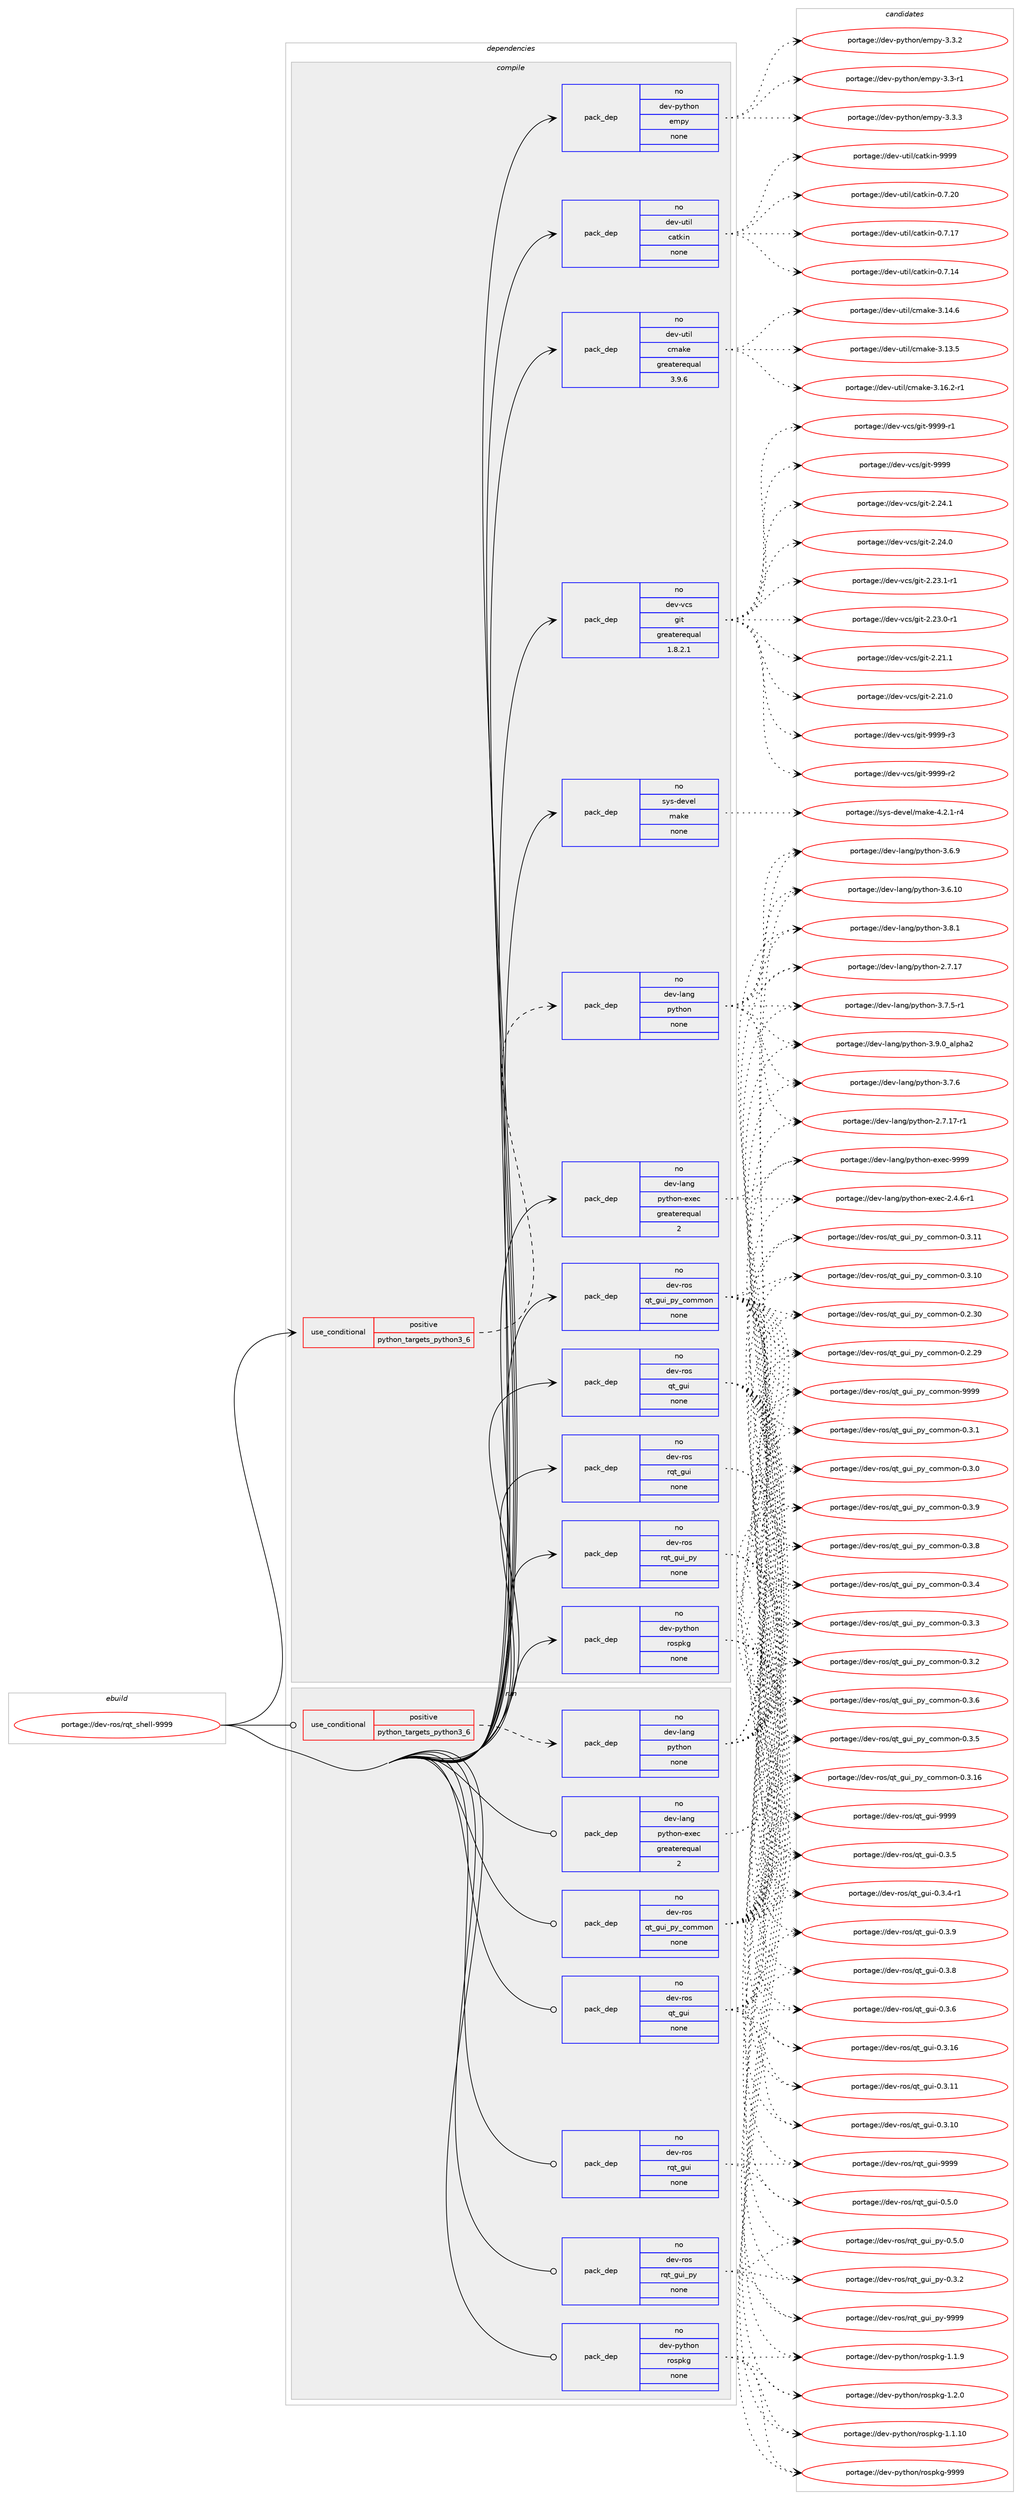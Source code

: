 digraph prolog {

# *************
# Graph options
# *************

newrank=true;
concentrate=true;
compound=true;
graph [rankdir=LR,fontname=Helvetica,fontsize=10,ranksep=1.5];#, ranksep=2.5, nodesep=0.2];
edge  [arrowhead=vee];
node  [fontname=Helvetica,fontsize=10];

# **********
# The ebuild
# **********

subgraph cluster_leftcol {
color=gray;
rank=same;
label=<<i>ebuild</i>>;
id [label="portage://dev-ros/rqt_shell-9999", color=red, width=4, href="../dev-ros/rqt_shell-9999.svg"];
}

# ****************
# The dependencies
# ****************

subgraph cluster_midcol {
color=gray;
label=<<i>dependencies</i>>;
subgraph cluster_compile {
fillcolor="#eeeeee";
style=filled;
label=<<i>compile</i>>;
subgraph cond97002 {
dependency381499 [label=<<TABLE BORDER="0" CELLBORDER="1" CELLSPACING="0" CELLPADDING="4"><TR><TD ROWSPAN="3" CELLPADDING="10">use_conditional</TD></TR><TR><TD>positive</TD></TR><TR><TD>python_targets_python3_6</TD></TR></TABLE>>, shape=none, color=red];
subgraph pack279644 {
dependency381500 [label=<<TABLE BORDER="0" CELLBORDER="1" CELLSPACING="0" CELLPADDING="4" WIDTH="220"><TR><TD ROWSPAN="6" CELLPADDING="30">pack_dep</TD></TR><TR><TD WIDTH="110">no</TD></TR><TR><TD>dev-lang</TD></TR><TR><TD>python</TD></TR><TR><TD>none</TD></TR><TR><TD></TD></TR></TABLE>>, shape=none, color=blue];
}
dependency381499:e -> dependency381500:w [weight=20,style="dashed",arrowhead="vee"];
}
id:e -> dependency381499:w [weight=20,style="solid",arrowhead="vee"];
subgraph pack279645 {
dependency381501 [label=<<TABLE BORDER="0" CELLBORDER="1" CELLSPACING="0" CELLPADDING="4" WIDTH="220"><TR><TD ROWSPAN="6" CELLPADDING="30">pack_dep</TD></TR><TR><TD WIDTH="110">no</TD></TR><TR><TD>dev-lang</TD></TR><TR><TD>python-exec</TD></TR><TR><TD>greaterequal</TD></TR><TR><TD>2</TD></TR></TABLE>>, shape=none, color=blue];
}
id:e -> dependency381501:w [weight=20,style="solid",arrowhead="vee"];
subgraph pack279646 {
dependency381502 [label=<<TABLE BORDER="0" CELLBORDER="1" CELLSPACING="0" CELLPADDING="4" WIDTH="220"><TR><TD ROWSPAN="6" CELLPADDING="30">pack_dep</TD></TR><TR><TD WIDTH="110">no</TD></TR><TR><TD>dev-python</TD></TR><TR><TD>empy</TD></TR><TR><TD>none</TD></TR><TR><TD></TD></TR></TABLE>>, shape=none, color=blue];
}
id:e -> dependency381502:w [weight=20,style="solid",arrowhead="vee"];
subgraph pack279647 {
dependency381503 [label=<<TABLE BORDER="0" CELLBORDER="1" CELLSPACING="0" CELLPADDING="4" WIDTH="220"><TR><TD ROWSPAN="6" CELLPADDING="30">pack_dep</TD></TR><TR><TD WIDTH="110">no</TD></TR><TR><TD>dev-python</TD></TR><TR><TD>rospkg</TD></TR><TR><TD>none</TD></TR><TR><TD></TD></TR></TABLE>>, shape=none, color=blue];
}
id:e -> dependency381503:w [weight=20,style="solid",arrowhead="vee"];
subgraph pack279648 {
dependency381504 [label=<<TABLE BORDER="0" CELLBORDER="1" CELLSPACING="0" CELLPADDING="4" WIDTH="220"><TR><TD ROWSPAN="6" CELLPADDING="30">pack_dep</TD></TR><TR><TD WIDTH="110">no</TD></TR><TR><TD>dev-ros</TD></TR><TR><TD>qt_gui</TD></TR><TR><TD>none</TD></TR><TR><TD></TD></TR></TABLE>>, shape=none, color=blue];
}
id:e -> dependency381504:w [weight=20,style="solid",arrowhead="vee"];
subgraph pack279649 {
dependency381505 [label=<<TABLE BORDER="0" CELLBORDER="1" CELLSPACING="0" CELLPADDING="4" WIDTH="220"><TR><TD ROWSPAN="6" CELLPADDING="30">pack_dep</TD></TR><TR><TD WIDTH="110">no</TD></TR><TR><TD>dev-ros</TD></TR><TR><TD>qt_gui_py_common</TD></TR><TR><TD>none</TD></TR><TR><TD></TD></TR></TABLE>>, shape=none, color=blue];
}
id:e -> dependency381505:w [weight=20,style="solid",arrowhead="vee"];
subgraph pack279650 {
dependency381506 [label=<<TABLE BORDER="0" CELLBORDER="1" CELLSPACING="0" CELLPADDING="4" WIDTH="220"><TR><TD ROWSPAN="6" CELLPADDING="30">pack_dep</TD></TR><TR><TD WIDTH="110">no</TD></TR><TR><TD>dev-ros</TD></TR><TR><TD>rqt_gui</TD></TR><TR><TD>none</TD></TR><TR><TD></TD></TR></TABLE>>, shape=none, color=blue];
}
id:e -> dependency381506:w [weight=20,style="solid",arrowhead="vee"];
subgraph pack279651 {
dependency381507 [label=<<TABLE BORDER="0" CELLBORDER="1" CELLSPACING="0" CELLPADDING="4" WIDTH="220"><TR><TD ROWSPAN="6" CELLPADDING="30">pack_dep</TD></TR><TR><TD WIDTH="110">no</TD></TR><TR><TD>dev-ros</TD></TR><TR><TD>rqt_gui_py</TD></TR><TR><TD>none</TD></TR><TR><TD></TD></TR></TABLE>>, shape=none, color=blue];
}
id:e -> dependency381507:w [weight=20,style="solid",arrowhead="vee"];
subgraph pack279652 {
dependency381508 [label=<<TABLE BORDER="0" CELLBORDER="1" CELLSPACING="0" CELLPADDING="4" WIDTH="220"><TR><TD ROWSPAN="6" CELLPADDING="30">pack_dep</TD></TR><TR><TD WIDTH="110">no</TD></TR><TR><TD>dev-util</TD></TR><TR><TD>catkin</TD></TR><TR><TD>none</TD></TR><TR><TD></TD></TR></TABLE>>, shape=none, color=blue];
}
id:e -> dependency381508:w [weight=20,style="solid",arrowhead="vee"];
subgraph pack279653 {
dependency381509 [label=<<TABLE BORDER="0" CELLBORDER="1" CELLSPACING="0" CELLPADDING="4" WIDTH="220"><TR><TD ROWSPAN="6" CELLPADDING="30">pack_dep</TD></TR><TR><TD WIDTH="110">no</TD></TR><TR><TD>dev-util</TD></TR><TR><TD>cmake</TD></TR><TR><TD>greaterequal</TD></TR><TR><TD>3.9.6</TD></TR></TABLE>>, shape=none, color=blue];
}
id:e -> dependency381509:w [weight=20,style="solid",arrowhead="vee"];
subgraph pack279654 {
dependency381510 [label=<<TABLE BORDER="0" CELLBORDER="1" CELLSPACING="0" CELLPADDING="4" WIDTH="220"><TR><TD ROWSPAN="6" CELLPADDING="30">pack_dep</TD></TR><TR><TD WIDTH="110">no</TD></TR><TR><TD>dev-vcs</TD></TR><TR><TD>git</TD></TR><TR><TD>greaterequal</TD></TR><TR><TD>1.8.2.1</TD></TR></TABLE>>, shape=none, color=blue];
}
id:e -> dependency381510:w [weight=20,style="solid",arrowhead="vee"];
subgraph pack279655 {
dependency381511 [label=<<TABLE BORDER="0" CELLBORDER="1" CELLSPACING="0" CELLPADDING="4" WIDTH="220"><TR><TD ROWSPAN="6" CELLPADDING="30">pack_dep</TD></TR><TR><TD WIDTH="110">no</TD></TR><TR><TD>sys-devel</TD></TR><TR><TD>make</TD></TR><TR><TD>none</TD></TR><TR><TD></TD></TR></TABLE>>, shape=none, color=blue];
}
id:e -> dependency381511:w [weight=20,style="solid",arrowhead="vee"];
}
subgraph cluster_compileandrun {
fillcolor="#eeeeee";
style=filled;
label=<<i>compile and run</i>>;
}
subgraph cluster_run {
fillcolor="#eeeeee";
style=filled;
label=<<i>run</i>>;
subgraph cond97003 {
dependency381512 [label=<<TABLE BORDER="0" CELLBORDER="1" CELLSPACING="0" CELLPADDING="4"><TR><TD ROWSPAN="3" CELLPADDING="10">use_conditional</TD></TR><TR><TD>positive</TD></TR><TR><TD>python_targets_python3_6</TD></TR></TABLE>>, shape=none, color=red];
subgraph pack279656 {
dependency381513 [label=<<TABLE BORDER="0" CELLBORDER="1" CELLSPACING="0" CELLPADDING="4" WIDTH="220"><TR><TD ROWSPAN="6" CELLPADDING="30">pack_dep</TD></TR><TR><TD WIDTH="110">no</TD></TR><TR><TD>dev-lang</TD></TR><TR><TD>python</TD></TR><TR><TD>none</TD></TR><TR><TD></TD></TR></TABLE>>, shape=none, color=blue];
}
dependency381512:e -> dependency381513:w [weight=20,style="dashed",arrowhead="vee"];
}
id:e -> dependency381512:w [weight=20,style="solid",arrowhead="odot"];
subgraph pack279657 {
dependency381514 [label=<<TABLE BORDER="0" CELLBORDER="1" CELLSPACING="0" CELLPADDING="4" WIDTH="220"><TR><TD ROWSPAN="6" CELLPADDING="30">pack_dep</TD></TR><TR><TD WIDTH="110">no</TD></TR><TR><TD>dev-lang</TD></TR><TR><TD>python-exec</TD></TR><TR><TD>greaterequal</TD></TR><TR><TD>2</TD></TR></TABLE>>, shape=none, color=blue];
}
id:e -> dependency381514:w [weight=20,style="solid",arrowhead="odot"];
subgraph pack279658 {
dependency381515 [label=<<TABLE BORDER="0" CELLBORDER="1" CELLSPACING="0" CELLPADDING="4" WIDTH="220"><TR><TD ROWSPAN="6" CELLPADDING="30">pack_dep</TD></TR><TR><TD WIDTH="110">no</TD></TR><TR><TD>dev-python</TD></TR><TR><TD>rospkg</TD></TR><TR><TD>none</TD></TR><TR><TD></TD></TR></TABLE>>, shape=none, color=blue];
}
id:e -> dependency381515:w [weight=20,style="solid",arrowhead="odot"];
subgraph pack279659 {
dependency381516 [label=<<TABLE BORDER="0" CELLBORDER="1" CELLSPACING="0" CELLPADDING="4" WIDTH="220"><TR><TD ROWSPAN="6" CELLPADDING="30">pack_dep</TD></TR><TR><TD WIDTH="110">no</TD></TR><TR><TD>dev-ros</TD></TR><TR><TD>qt_gui</TD></TR><TR><TD>none</TD></TR><TR><TD></TD></TR></TABLE>>, shape=none, color=blue];
}
id:e -> dependency381516:w [weight=20,style="solid",arrowhead="odot"];
subgraph pack279660 {
dependency381517 [label=<<TABLE BORDER="0" CELLBORDER="1" CELLSPACING="0" CELLPADDING="4" WIDTH="220"><TR><TD ROWSPAN="6" CELLPADDING="30">pack_dep</TD></TR><TR><TD WIDTH="110">no</TD></TR><TR><TD>dev-ros</TD></TR><TR><TD>qt_gui_py_common</TD></TR><TR><TD>none</TD></TR><TR><TD></TD></TR></TABLE>>, shape=none, color=blue];
}
id:e -> dependency381517:w [weight=20,style="solid",arrowhead="odot"];
subgraph pack279661 {
dependency381518 [label=<<TABLE BORDER="0" CELLBORDER="1" CELLSPACING="0" CELLPADDING="4" WIDTH="220"><TR><TD ROWSPAN="6" CELLPADDING="30">pack_dep</TD></TR><TR><TD WIDTH="110">no</TD></TR><TR><TD>dev-ros</TD></TR><TR><TD>rqt_gui</TD></TR><TR><TD>none</TD></TR><TR><TD></TD></TR></TABLE>>, shape=none, color=blue];
}
id:e -> dependency381518:w [weight=20,style="solid",arrowhead="odot"];
subgraph pack279662 {
dependency381519 [label=<<TABLE BORDER="0" CELLBORDER="1" CELLSPACING="0" CELLPADDING="4" WIDTH="220"><TR><TD ROWSPAN="6" CELLPADDING="30">pack_dep</TD></TR><TR><TD WIDTH="110">no</TD></TR><TR><TD>dev-ros</TD></TR><TR><TD>rqt_gui_py</TD></TR><TR><TD>none</TD></TR><TR><TD></TD></TR></TABLE>>, shape=none, color=blue];
}
id:e -> dependency381519:w [weight=20,style="solid",arrowhead="odot"];
}
}

# **************
# The candidates
# **************

subgraph cluster_choices {
rank=same;
color=gray;
label=<<i>candidates</i>>;

subgraph choice279644 {
color=black;
nodesep=1;
choice10010111845108971101034711212111610411111045514657464895971081121049750 [label="portage://dev-lang/python-3.9.0_alpha2", color=red, width=4,href="../dev-lang/python-3.9.0_alpha2.svg"];
choice100101118451089711010347112121116104111110455146564649 [label="portage://dev-lang/python-3.8.1", color=red, width=4,href="../dev-lang/python-3.8.1.svg"];
choice100101118451089711010347112121116104111110455146554654 [label="portage://dev-lang/python-3.7.6", color=red, width=4,href="../dev-lang/python-3.7.6.svg"];
choice1001011184510897110103471121211161041111104551465546534511449 [label="portage://dev-lang/python-3.7.5-r1", color=red, width=4,href="../dev-lang/python-3.7.5-r1.svg"];
choice100101118451089711010347112121116104111110455146544657 [label="portage://dev-lang/python-3.6.9", color=red, width=4,href="../dev-lang/python-3.6.9.svg"];
choice10010111845108971101034711212111610411111045514654464948 [label="portage://dev-lang/python-3.6.10", color=red, width=4,href="../dev-lang/python-3.6.10.svg"];
choice100101118451089711010347112121116104111110455046554649554511449 [label="portage://dev-lang/python-2.7.17-r1", color=red, width=4,href="../dev-lang/python-2.7.17-r1.svg"];
choice10010111845108971101034711212111610411111045504655464955 [label="portage://dev-lang/python-2.7.17", color=red, width=4,href="../dev-lang/python-2.7.17.svg"];
dependency381500:e -> choice10010111845108971101034711212111610411111045514657464895971081121049750:w [style=dotted,weight="100"];
dependency381500:e -> choice100101118451089711010347112121116104111110455146564649:w [style=dotted,weight="100"];
dependency381500:e -> choice100101118451089711010347112121116104111110455146554654:w [style=dotted,weight="100"];
dependency381500:e -> choice1001011184510897110103471121211161041111104551465546534511449:w [style=dotted,weight="100"];
dependency381500:e -> choice100101118451089711010347112121116104111110455146544657:w [style=dotted,weight="100"];
dependency381500:e -> choice10010111845108971101034711212111610411111045514654464948:w [style=dotted,weight="100"];
dependency381500:e -> choice100101118451089711010347112121116104111110455046554649554511449:w [style=dotted,weight="100"];
dependency381500:e -> choice10010111845108971101034711212111610411111045504655464955:w [style=dotted,weight="100"];
}
subgraph choice279645 {
color=black;
nodesep=1;
choice10010111845108971101034711212111610411111045101120101994557575757 [label="portage://dev-lang/python-exec-9999", color=red, width=4,href="../dev-lang/python-exec-9999.svg"];
choice10010111845108971101034711212111610411111045101120101994550465246544511449 [label="portage://dev-lang/python-exec-2.4.6-r1", color=red, width=4,href="../dev-lang/python-exec-2.4.6-r1.svg"];
dependency381501:e -> choice10010111845108971101034711212111610411111045101120101994557575757:w [style=dotted,weight="100"];
dependency381501:e -> choice10010111845108971101034711212111610411111045101120101994550465246544511449:w [style=dotted,weight="100"];
}
subgraph choice279646 {
color=black;
nodesep=1;
choice1001011184511212111610411111047101109112121455146514651 [label="portage://dev-python/empy-3.3.3", color=red, width=4,href="../dev-python/empy-3.3.3.svg"];
choice1001011184511212111610411111047101109112121455146514650 [label="portage://dev-python/empy-3.3.2", color=red, width=4,href="../dev-python/empy-3.3.2.svg"];
choice1001011184511212111610411111047101109112121455146514511449 [label="portage://dev-python/empy-3.3-r1", color=red, width=4,href="../dev-python/empy-3.3-r1.svg"];
dependency381502:e -> choice1001011184511212111610411111047101109112121455146514651:w [style=dotted,weight="100"];
dependency381502:e -> choice1001011184511212111610411111047101109112121455146514650:w [style=dotted,weight="100"];
dependency381502:e -> choice1001011184511212111610411111047101109112121455146514511449:w [style=dotted,weight="100"];
}
subgraph choice279647 {
color=black;
nodesep=1;
choice10010111845112121116104111110471141111151121071034557575757 [label="portage://dev-python/rospkg-9999", color=red, width=4,href="../dev-python/rospkg-9999.svg"];
choice1001011184511212111610411111047114111115112107103454946504648 [label="portage://dev-python/rospkg-1.2.0", color=red, width=4,href="../dev-python/rospkg-1.2.0.svg"];
choice1001011184511212111610411111047114111115112107103454946494657 [label="portage://dev-python/rospkg-1.1.9", color=red, width=4,href="../dev-python/rospkg-1.1.9.svg"];
choice100101118451121211161041111104711411111511210710345494649464948 [label="portage://dev-python/rospkg-1.1.10", color=red, width=4,href="../dev-python/rospkg-1.1.10.svg"];
dependency381503:e -> choice10010111845112121116104111110471141111151121071034557575757:w [style=dotted,weight="100"];
dependency381503:e -> choice1001011184511212111610411111047114111115112107103454946504648:w [style=dotted,weight="100"];
dependency381503:e -> choice1001011184511212111610411111047114111115112107103454946494657:w [style=dotted,weight="100"];
dependency381503:e -> choice100101118451121211161041111104711411111511210710345494649464948:w [style=dotted,weight="100"];
}
subgraph choice279648 {
color=black;
nodesep=1;
choice1001011184511411111547113116951031171054557575757 [label="portage://dev-ros/qt_gui-9999", color=red, width=4,href="../dev-ros/qt_gui-9999.svg"];
choice100101118451141111154711311695103117105454846514657 [label="portage://dev-ros/qt_gui-0.3.9", color=red, width=4,href="../dev-ros/qt_gui-0.3.9.svg"];
choice100101118451141111154711311695103117105454846514656 [label="portage://dev-ros/qt_gui-0.3.8", color=red, width=4,href="../dev-ros/qt_gui-0.3.8.svg"];
choice100101118451141111154711311695103117105454846514654 [label="portage://dev-ros/qt_gui-0.3.6", color=red, width=4,href="../dev-ros/qt_gui-0.3.6.svg"];
choice100101118451141111154711311695103117105454846514653 [label="portage://dev-ros/qt_gui-0.3.5", color=red, width=4,href="../dev-ros/qt_gui-0.3.5.svg"];
choice1001011184511411111547113116951031171054548465146524511449 [label="portage://dev-ros/qt_gui-0.3.4-r1", color=red, width=4,href="../dev-ros/qt_gui-0.3.4-r1.svg"];
choice10010111845114111115471131169510311710545484651464954 [label="portage://dev-ros/qt_gui-0.3.16", color=red, width=4,href="../dev-ros/qt_gui-0.3.16.svg"];
choice10010111845114111115471131169510311710545484651464949 [label="portage://dev-ros/qt_gui-0.3.11", color=red, width=4,href="../dev-ros/qt_gui-0.3.11.svg"];
choice10010111845114111115471131169510311710545484651464948 [label="portage://dev-ros/qt_gui-0.3.10", color=red, width=4,href="../dev-ros/qt_gui-0.3.10.svg"];
dependency381504:e -> choice1001011184511411111547113116951031171054557575757:w [style=dotted,weight="100"];
dependency381504:e -> choice100101118451141111154711311695103117105454846514657:w [style=dotted,weight="100"];
dependency381504:e -> choice100101118451141111154711311695103117105454846514656:w [style=dotted,weight="100"];
dependency381504:e -> choice100101118451141111154711311695103117105454846514654:w [style=dotted,weight="100"];
dependency381504:e -> choice100101118451141111154711311695103117105454846514653:w [style=dotted,weight="100"];
dependency381504:e -> choice1001011184511411111547113116951031171054548465146524511449:w [style=dotted,weight="100"];
dependency381504:e -> choice10010111845114111115471131169510311710545484651464954:w [style=dotted,weight="100"];
dependency381504:e -> choice10010111845114111115471131169510311710545484651464949:w [style=dotted,weight="100"];
dependency381504:e -> choice10010111845114111115471131169510311710545484651464948:w [style=dotted,weight="100"];
}
subgraph choice279649 {
color=black;
nodesep=1;
choice1001011184511411111547113116951031171059511212195991111091091111104557575757 [label="portage://dev-ros/qt_gui_py_common-9999", color=red, width=4,href="../dev-ros/qt_gui_py_common-9999.svg"];
choice100101118451141111154711311695103117105951121219599111109109111110454846514657 [label="portage://dev-ros/qt_gui_py_common-0.3.9", color=red, width=4,href="../dev-ros/qt_gui_py_common-0.3.9.svg"];
choice100101118451141111154711311695103117105951121219599111109109111110454846514656 [label="portage://dev-ros/qt_gui_py_common-0.3.8", color=red, width=4,href="../dev-ros/qt_gui_py_common-0.3.8.svg"];
choice100101118451141111154711311695103117105951121219599111109109111110454846514654 [label="portage://dev-ros/qt_gui_py_common-0.3.6", color=red, width=4,href="../dev-ros/qt_gui_py_common-0.3.6.svg"];
choice100101118451141111154711311695103117105951121219599111109109111110454846514653 [label="portage://dev-ros/qt_gui_py_common-0.3.5", color=red, width=4,href="../dev-ros/qt_gui_py_common-0.3.5.svg"];
choice100101118451141111154711311695103117105951121219599111109109111110454846514652 [label="portage://dev-ros/qt_gui_py_common-0.3.4", color=red, width=4,href="../dev-ros/qt_gui_py_common-0.3.4.svg"];
choice100101118451141111154711311695103117105951121219599111109109111110454846514651 [label="portage://dev-ros/qt_gui_py_common-0.3.3", color=red, width=4,href="../dev-ros/qt_gui_py_common-0.3.3.svg"];
choice100101118451141111154711311695103117105951121219599111109109111110454846514650 [label="portage://dev-ros/qt_gui_py_common-0.3.2", color=red, width=4,href="../dev-ros/qt_gui_py_common-0.3.2.svg"];
choice10010111845114111115471131169510311710595112121959911110910911111045484651464954 [label="portage://dev-ros/qt_gui_py_common-0.3.16", color=red, width=4,href="../dev-ros/qt_gui_py_common-0.3.16.svg"];
choice10010111845114111115471131169510311710595112121959911110910911111045484651464949 [label="portage://dev-ros/qt_gui_py_common-0.3.11", color=red, width=4,href="../dev-ros/qt_gui_py_common-0.3.11.svg"];
choice10010111845114111115471131169510311710595112121959911110910911111045484651464948 [label="portage://dev-ros/qt_gui_py_common-0.3.10", color=red, width=4,href="../dev-ros/qt_gui_py_common-0.3.10.svg"];
choice100101118451141111154711311695103117105951121219599111109109111110454846514649 [label="portage://dev-ros/qt_gui_py_common-0.3.1", color=red, width=4,href="../dev-ros/qt_gui_py_common-0.3.1.svg"];
choice100101118451141111154711311695103117105951121219599111109109111110454846514648 [label="portage://dev-ros/qt_gui_py_common-0.3.0", color=red, width=4,href="../dev-ros/qt_gui_py_common-0.3.0.svg"];
choice10010111845114111115471131169510311710595112121959911110910911111045484650465148 [label="portage://dev-ros/qt_gui_py_common-0.2.30", color=red, width=4,href="../dev-ros/qt_gui_py_common-0.2.30.svg"];
choice10010111845114111115471131169510311710595112121959911110910911111045484650465057 [label="portage://dev-ros/qt_gui_py_common-0.2.29", color=red, width=4,href="../dev-ros/qt_gui_py_common-0.2.29.svg"];
dependency381505:e -> choice1001011184511411111547113116951031171059511212195991111091091111104557575757:w [style=dotted,weight="100"];
dependency381505:e -> choice100101118451141111154711311695103117105951121219599111109109111110454846514657:w [style=dotted,weight="100"];
dependency381505:e -> choice100101118451141111154711311695103117105951121219599111109109111110454846514656:w [style=dotted,weight="100"];
dependency381505:e -> choice100101118451141111154711311695103117105951121219599111109109111110454846514654:w [style=dotted,weight="100"];
dependency381505:e -> choice100101118451141111154711311695103117105951121219599111109109111110454846514653:w [style=dotted,weight="100"];
dependency381505:e -> choice100101118451141111154711311695103117105951121219599111109109111110454846514652:w [style=dotted,weight="100"];
dependency381505:e -> choice100101118451141111154711311695103117105951121219599111109109111110454846514651:w [style=dotted,weight="100"];
dependency381505:e -> choice100101118451141111154711311695103117105951121219599111109109111110454846514650:w [style=dotted,weight="100"];
dependency381505:e -> choice10010111845114111115471131169510311710595112121959911110910911111045484651464954:w [style=dotted,weight="100"];
dependency381505:e -> choice10010111845114111115471131169510311710595112121959911110910911111045484651464949:w [style=dotted,weight="100"];
dependency381505:e -> choice10010111845114111115471131169510311710595112121959911110910911111045484651464948:w [style=dotted,weight="100"];
dependency381505:e -> choice100101118451141111154711311695103117105951121219599111109109111110454846514649:w [style=dotted,weight="100"];
dependency381505:e -> choice100101118451141111154711311695103117105951121219599111109109111110454846514648:w [style=dotted,weight="100"];
dependency381505:e -> choice10010111845114111115471131169510311710595112121959911110910911111045484650465148:w [style=dotted,weight="100"];
dependency381505:e -> choice10010111845114111115471131169510311710595112121959911110910911111045484650465057:w [style=dotted,weight="100"];
}
subgraph choice279650 {
color=black;
nodesep=1;
choice1001011184511411111547114113116951031171054557575757 [label="portage://dev-ros/rqt_gui-9999", color=red, width=4,href="../dev-ros/rqt_gui-9999.svg"];
choice100101118451141111154711411311695103117105454846534648 [label="portage://dev-ros/rqt_gui-0.5.0", color=red, width=4,href="../dev-ros/rqt_gui-0.5.0.svg"];
dependency381506:e -> choice1001011184511411111547114113116951031171054557575757:w [style=dotted,weight="100"];
dependency381506:e -> choice100101118451141111154711411311695103117105454846534648:w [style=dotted,weight="100"];
}
subgraph choice279651 {
color=black;
nodesep=1;
choice100101118451141111154711411311695103117105951121214557575757 [label="portage://dev-ros/rqt_gui_py-9999", color=red, width=4,href="../dev-ros/rqt_gui_py-9999.svg"];
choice10010111845114111115471141131169510311710595112121454846534648 [label="portage://dev-ros/rqt_gui_py-0.5.0", color=red, width=4,href="../dev-ros/rqt_gui_py-0.5.0.svg"];
choice10010111845114111115471141131169510311710595112121454846514650 [label="portage://dev-ros/rqt_gui_py-0.3.2", color=red, width=4,href="../dev-ros/rqt_gui_py-0.3.2.svg"];
dependency381507:e -> choice100101118451141111154711411311695103117105951121214557575757:w [style=dotted,weight="100"];
dependency381507:e -> choice10010111845114111115471141131169510311710595112121454846534648:w [style=dotted,weight="100"];
dependency381507:e -> choice10010111845114111115471141131169510311710595112121454846514650:w [style=dotted,weight="100"];
}
subgraph choice279652 {
color=black;
nodesep=1;
choice100101118451171161051084799971161071051104557575757 [label="portage://dev-util/catkin-9999", color=red, width=4,href="../dev-util/catkin-9999.svg"];
choice1001011184511711610510847999711610710511045484655465048 [label="portage://dev-util/catkin-0.7.20", color=red, width=4,href="../dev-util/catkin-0.7.20.svg"];
choice1001011184511711610510847999711610710511045484655464955 [label="portage://dev-util/catkin-0.7.17", color=red, width=4,href="../dev-util/catkin-0.7.17.svg"];
choice1001011184511711610510847999711610710511045484655464952 [label="portage://dev-util/catkin-0.7.14", color=red, width=4,href="../dev-util/catkin-0.7.14.svg"];
dependency381508:e -> choice100101118451171161051084799971161071051104557575757:w [style=dotted,weight="100"];
dependency381508:e -> choice1001011184511711610510847999711610710511045484655465048:w [style=dotted,weight="100"];
dependency381508:e -> choice1001011184511711610510847999711610710511045484655464955:w [style=dotted,weight="100"];
dependency381508:e -> choice1001011184511711610510847999711610710511045484655464952:w [style=dotted,weight="100"];
}
subgraph choice279653 {
color=black;
nodesep=1;
choice10010111845117116105108479910997107101455146495446504511449 [label="portage://dev-util/cmake-3.16.2-r1", color=red, width=4,href="../dev-util/cmake-3.16.2-r1.svg"];
choice1001011184511711610510847991099710710145514649524654 [label="portage://dev-util/cmake-3.14.6", color=red, width=4,href="../dev-util/cmake-3.14.6.svg"];
choice1001011184511711610510847991099710710145514649514653 [label="portage://dev-util/cmake-3.13.5", color=red, width=4,href="../dev-util/cmake-3.13.5.svg"];
dependency381509:e -> choice10010111845117116105108479910997107101455146495446504511449:w [style=dotted,weight="100"];
dependency381509:e -> choice1001011184511711610510847991099710710145514649524654:w [style=dotted,weight="100"];
dependency381509:e -> choice1001011184511711610510847991099710710145514649514653:w [style=dotted,weight="100"];
}
subgraph choice279654 {
color=black;
nodesep=1;
choice10010111845118991154710310511645575757574511451 [label="portage://dev-vcs/git-9999-r3", color=red, width=4,href="../dev-vcs/git-9999-r3.svg"];
choice10010111845118991154710310511645575757574511450 [label="portage://dev-vcs/git-9999-r2", color=red, width=4,href="../dev-vcs/git-9999-r2.svg"];
choice10010111845118991154710310511645575757574511449 [label="portage://dev-vcs/git-9999-r1", color=red, width=4,href="../dev-vcs/git-9999-r1.svg"];
choice1001011184511899115471031051164557575757 [label="portage://dev-vcs/git-9999", color=red, width=4,href="../dev-vcs/git-9999.svg"];
choice10010111845118991154710310511645504650524649 [label="portage://dev-vcs/git-2.24.1", color=red, width=4,href="../dev-vcs/git-2.24.1.svg"];
choice10010111845118991154710310511645504650524648 [label="portage://dev-vcs/git-2.24.0", color=red, width=4,href="../dev-vcs/git-2.24.0.svg"];
choice100101118451189911547103105116455046505146494511449 [label="portage://dev-vcs/git-2.23.1-r1", color=red, width=4,href="../dev-vcs/git-2.23.1-r1.svg"];
choice100101118451189911547103105116455046505146484511449 [label="portage://dev-vcs/git-2.23.0-r1", color=red, width=4,href="../dev-vcs/git-2.23.0-r1.svg"];
choice10010111845118991154710310511645504650494649 [label="portage://dev-vcs/git-2.21.1", color=red, width=4,href="../dev-vcs/git-2.21.1.svg"];
choice10010111845118991154710310511645504650494648 [label="portage://dev-vcs/git-2.21.0", color=red, width=4,href="../dev-vcs/git-2.21.0.svg"];
dependency381510:e -> choice10010111845118991154710310511645575757574511451:w [style=dotted,weight="100"];
dependency381510:e -> choice10010111845118991154710310511645575757574511450:w [style=dotted,weight="100"];
dependency381510:e -> choice10010111845118991154710310511645575757574511449:w [style=dotted,weight="100"];
dependency381510:e -> choice1001011184511899115471031051164557575757:w [style=dotted,weight="100"];
dependency381510:e -> choice10010111845118991154710310511645504650524649:w [style=dotted,weight="100"];
dependency381510:e -> choice10010111845118991154710310511645504650524648:w [style=dotted,weight="100"];
dependency381510:e -> choice100101118451189911547103105116455046505146494511449:w [style=dotted,weight="100"];
dependency381510:e -> choice100101118451189911547103105116455046505146484511449:w [style=dotted,weight="100"];
dependency381510:e -> choice10010111845118991154710310511645504650494649:w [style=dotted,weight="100"];
dependency381510:e -> choice10010111845118991154710310511645504650494648:w [style=dotted,weight="100"];
}
subgraph choice279655 {
color=black;
nodesep=1;
choice1151211154510010111810110847109971071014552465046494511452 [label="portage://sys-devel/make-4.2.1-r4", color=red, width=4,href="../sys-devel/make-4.2.1-r4.svg"];
dependency381511:e -> choice1151211154510010111810110847109971071014552465046494511452:w [style=dotted,weight="100"];
}
subgraph choice279656 {
color=black;
nodesep=1;
choice10010111845108971101034711212111610411111045514657464895971081121049750 [label="portage://dev-lang/python-3.9.0_alpha2", color=red, width=4,href="../dev-lang/python-3.9.0_alpha2.svg"];
choice100101118451089711010347112121116104111110455146564649 [label="portage://dev-lang/python-3.8.1", color=red, width=4,href="../dev-lang/python-3.8.1.svg"];
choice100101118451089711010347112121116104111110455146554654 [label="portage://dev-lang/python-3.7.6", color=red, width=4,href="../dev-lang/python-3.7.6.svg"];
choice1001011184510897110103471121211161041111104551465546534511449 [label="portage://dev-lang/python-3.7.5-r1", color=red, width=4,href="../dev-lang/python-3.7.5-r1.svg"];
choice100101118451089711010347112121116104111110455146544657 [label="portage://dev-lang/python-3.6.9", color=red, width=4,href="../dev-lang/python-3.6.9.svg"];
choice10010111845108971101034711212111610411111045514654464948 [label="portage://dev-lang/python-3.6.10", color=red, width=4,href="../dev-lang/python-3.6.10.svg"];
choice100101118451089711010347112121116104111110455046554649554511449 [label="portage://dev-lang/python-2.7.17-r1", color=red, width=4,href="../dev-lang/python-2.7.17-r1.svg"];
choice10010111845108971101034711212111610411111045504655464955 [label="portage://dev-lang/python-2.7.17", color=red, width=4,href="../dev-lang/python-2.7.17.svg"];
dependency381513:e -> choice10010111845108971101034711212111610411111045514657464895971081121049750:w [style=dotted,weight="100"];
dependency381513:e -> choice100101118451089711010347112121116104111110455146564649:w [style=dotted,weight="100"];
dependency381513:e -> choice100101118451089711010347112121116104111110455146554654:w [style=dotted,weight="100"];
dependency381513:e -> choice1001011184510897110103471121211161041111104551465546534511449:w [style=dotted,weight="100"];
dependency381513:e -> choice100101118451089711010347112121116104111110455146544657:w [style=dotted,weight="100"];
dependency381513:e -> choice10010111845108971101034711212111610411111045514654464948:w [style=dotted,weight="100"];
dependency381513:e -> choice100101118451089711010347112121116104111110455046554649554511449:w [style=dotted,weight="100"];
dependency381513:e -> choice10010111845108971101034711212111610411111045504655464955:w [style=dotted,weight="100"];
}
subgraph choice279657 {
color=black;
nodesep=1;
choice10010111845108971101034711212111610411111045101120101994557575757 [label="portage://dev-lang/python-exec-9999", color=red, width=4,href="../dev-lang/python-exec-9999.svg"];
choice10010111845108971101034711212111610411111045101120101994550465246544511449 [label="portage://dev-lang/python-exec-2.4.6-r1", color=red, width=4,href="../dev-lang/python-exec-2.4.6-r1.svg"];
dependency381514:e -> choice10010111845108971101034711212111610411111045101120101994557575757:w [style=dotted,weight="100"];
dependency381514:e -> choice10010111845108971101034711212111610411111045101120101994550465246544511449:w [style=dotted,weight="100"];
}
subgraph choice279658 {
color=black;
nodesep=1;
choice10010111845112121116104111110471141111151121071034557575757 [label="portage://dev-python/rospkg-9999", color=red, width=4,href="../dev-python/rospkg-9999.svg"];
choice1001011184511212111610411111047114111115112107103454946504648 [label="portage://dev-python/rospkg-1.2.0", color=red, width=4,href="../dev-python/rospkg-1.2.0.svg"];
choice1001011184511212111610411111047114111115112107103454946494657 [label="portage://dev-python/rospkg-1.1.9", color=red, width=4,href="../dev-python/rospkg-1.1.9.svg"];
choice100101118451121211161041111104711411111511210710345494649464948 [label="portage://dev-python/rospkg-1.1.10", color=red, width=4,href="../dev-python/rospkg-1.1.10.svg"];
dependency381515:e -> choice10010111845112121116104111110471141111151121071034557575757:w [style=dotted,weight="100"];
dependency381515:e -> choice1001011184511212111610411111047114111115112107103454946504648:w [style=dotted,weight="100"];
dependency381515:e -> choice1001011184511212111610411111047114111115112107103454946494657:w [style=dotted,weight="100"];
dependency381515:e -> choice100101118451121211161041111104711411111511210710345494649464948:w [style=dotted,weight="100"];
}
subgraph choice279659 {
color=black;
nodesep=1;
choice1001011184511411111547113116951031171054557575757 [label="portage://dev-ros/qt_gui-9999", color=red, width=4,href="../dev-ros/qt_gui-9999.svg"];
choice100101118451141111154711311695103117105454846514657 [label="portage://dev-ros/qt_gui-0.3.9", color=red, width=4,href="../dev-ros/qt_gui-0.3.9.svg"];
choice100101118451141111154711311695103117105454846514656 [label="portage://dev-ros/qt_gui-0.3.8", color=red, width=4,href="../dev-ros/qt_gui-0.3.8.svg"];
choice100101118451141111154711311695103117105454846514654 [label="portage://dev-ros/qt_gui-0.3.6", color=red, width=4,href="../dev-ros/qt_gui-0.3.6.svg"];
choice100101118451141111154711311695103117105454846514653 [label="portage://dev-ros/qt_gui-0.3.5", color=red, width=4,href="../dev-ros/qt_gui-0.3.5.svg"];
choice1001011184511411111547113116951031171054548465146524511449 [label="portage://dev-ros/qt_gui-0.3.4-r1", color=red, width=4,href="../dev-ros/qt_gui-0.3.4-r1.svg"];
choice10010111845114111115471131169510311710545484651464954 [label="portage://dev-ros/qt_gui-0.3.16", color=red, width=4,href="../dev-ros/qt_gui-0.3.16.svg"];
choice10010111845114111115471131169510311710545484651464949 [label="portage://dev-ros/qt_gui-0.3.11", color=red, width=4,href="../dev-ros/qt_gui-0.3.11.svg"];
choice10010111845114111115471131169510311710545484651464948 [label="portage://dev-ros/qt_gui-0.3.10", color=red, width=4,href="../dev-ros/qt_gui-0.3.10.svg"];
dependency381516:e -> choice1001011184511411111547113116951031171054557575757:w [style=dotted,weight="100"];
dependency381516:e -> choice100101118451141111154711311695103117105454846514657:w [style=dotted,weight="100"];
dependency381516:e -> choice100101118451141111154711311695103117105454846514656:w [style=dotted,weight="100"];
dependency381516:e -> choice100101118451141111154711311695103117105454846514654:w [style=dotted,weight="100"];
dependency381516:e -> choice100101118451141111154711311695103117105454846514653:w [style=dotted,weight="100"];
dependency381516:e -> choice1001011184511411111547113116951031171054548465146524511449:w [style=dotted,weight="100"];
dependency381516:e -> choice10010111845114111115471131169510311710545484651464954:w [style=dotted,weight="100"];
dependency381516:e -> choice10010111845114111115471131169510311710545484651464949:w [style=dotted,weight="100"];
dependency381516:e -> choice10010111845114111115471131169510311710545484651464948:w [style=dotted,weight="100"];
}
subgraph choice279660 {
color=black;
nodesep=1;
choice1001011184511411111547113116951031171059511212195991111091091111104557575757 [label="portage://dev-ros/qt_gui_py_common-9999", color=red, width=4,href="../dev-ros/qt_gui_py_common-9999.svg"];
choice100101118451141111154711311695103117105951121219599111109109111110454846514657 [label="portage://dev-ros/qt_gui_py_common-0.3.9", color=red, width=4,href="../dev-ros/qt_gui_py_common-0.3.9.svg"];
choice100101118451141111154711311695103117105951121219599111109109111110454846514656 [label="portage://dev-ros/qt_gui_py_common-0.3.8", color=red, width=4,href="../dev-ros/qt_gui_py_common-0.3.8.svg"];
choice100101118451141111154711311695103117105951121219599111109109111110454846514654 [label="portage://dev-ros/qt_gui_py_common-0.3.6", color=red, width=4,href="../dev-ros/qt_gui_py_common-0.3.6.svg"];
choice100101118451141111154711311695103117105951121219599111109109111110454846514653 [label="portage://dev-ros/qt_gui_py_common-0.3.5", color=red, width=4,href="../dev-ros/qt_gui_py_common-0.3.5.svg"];
choice100101118451141111154711311695103117105951121219599111109109111110454846514652 [label="portage://dev-ros/qt_gui_py_common-0.3.4", color=red, width=4,href="../dev-ros/qt_gui_py_common-0.3.4.svg"];
choice100101118451141111154711311695103117105951121219599111109109111110454846514651 [label="portage://dev-ros/qt_gui_py_common-0.3.3", color=red, width=4,href="../dev-ros/qt_gui_py_common-0.3.3.svg"];
choice100101118451141111154711311695103117105951121219599111109109111110454846514650 [label="portage://dev-ros/qt_gui_py_common-0.3.2", color=red, width=4,href="../dev-ros/qt_gui_py_common-0.3.2.svg"];
choice10010111845114111115471131169510311710595112121959911110910911111045484651464954 [label="portage://dev-ros/qt_gui_py_common-0.3.16", color=red, width=4,href="../dev-ros/qt_gui_py_common-0.3.16.svg"];
choice10010111845114111115471131169510311710595112121959911110910911111045484651464949 [label="portage://dev-ros/qt_gui_py_common-0.3.11", color=red, width=4,href="../dev-ros/qt_gui_py_common-0.3.11.svg"];
choice10010111845114111115471131169510311710595112121959911110910911111045484651464948 [label="portage://dev-ros/qt_gui_py_common-0.3.10", color=red, width=4,href="../dev-ros/qt_gui_py_common-0.3.10.svg"];
choice100101118451141111154711311695103117105951121219599111109109111110454846514649 [label="portage://dev-ros/qt_gui_py_common-0.3.1", color=red, width=4,href="../dev-ros/qt_gui_py_common-0.3.1.svg"];
choice100101118451141111154711311695103117105951121219599111109109111110454846514648 [label="portage://dev-ros/qt_gui_py_common-0.3.0", color=red, width=4,href="../dev-ros/qt_gui_py_common-0.3.0.svg"];
choice10010111845114111115471131169510311710595112121959911110910911111045484650465148 [label="portage://dev-ros/qt_gui_py_common-0.2.30", color=red, width=4,href="../dev-ros/qt_gui_py_common-0.2.30.svg"];
choice10010111845114111115471131169510311710595112121959911110910911111045484650465057 [label="portage://dev-ros/qt_gui_py_common-0.2.29", color=red, width=4,href="../dev-ros/qt_gui_py_common-0.2.29.svg"];
dependency381517:e -> choice1001011184511411111547113116951031171059511212195991111091091111104557575757:w [style=dotted,weight="100"];
dependency381517:e -> choice100101118451141111154711311695103117105951121219599111109109111110454846514657:w [style=dotted,weight="100"];
dependency381517:e -> choice100101118451141111154711311695103117105951121219599111109109111110454846514656:w [style=dotted,weight="100"];
dependency381517:e -> choice100101118451141111154711311695103117105951121219599111109109111110454846514654:w [style=dotted,weight="100"];
dependency381517:e -> choice100101118451141111154711311695103117105951121219599111109109111110454846514653:w [style=dotted,weight="100"];
dependency381517:e -> choice100101118451141111154711311695103117105951121219599111109109111110454846514652:w [style=dotted,weight="100"];
dependency381517:e -> choice100101118451141111154711311695103117105951121219599111109109111110454846514651:w [style=dotted,weight="100"];
dependency381517:e -> choice100101118451141111154711311695103117105951121219599111109109111110454846514650:w [style=dotted,weight="100"];
dependency381517:e -> choice10010111845114111115471131169510311710595112121959911110910911111045484651464954:w [style=dotted,weight="100"];
dependency381517:e -> choice10010111845114111115471131169510311710595112121959911110910911111045484651464949:w [style=dotted,weight="100"];
dependency381517:e -> choice10010111845114111115471131169510311710595112121959911110910911111045484651464948:w [style=dotted,weight="100"];
dependency381517:e -> choice100101118451141111154711311695103117105951121219599111109109111110454846514649:w [style=dotted,weight="100"];
dependency381517:e -> choice100101118451141111154711311695103117105951121219599111109109111110454846514648:w [style=dotted,weight="100"];
dependency381517:e -> choice10010111845114111115471131169510311710595112121959911110910911111045484650465148:w [style=dotted,weight="100"];
dependency381517:e -> choice10010111845114111115471131169510311710595112121959911110910911111045484650465057:w [style=dotted,weight="100"];
}
subgraph choice279661 {
color=black;
nodesep=1;
choice1001011184511411111547114113116951031171054557575757 [label="portage://dev-ros/rqt_gui-9999", color=red, width=4,href="../dev-ros/rqt_gui-9999.svg"];
choice100101118451141111154711411311695103117105454846534648 [label="portage://dev-ros/rqt_gui-0.5.0", color=red, width=4,href="../dev-ros/rqt_gui-0.5.0.svg"];
dependency381518:e -> choice1001011184511411111547114113116951031171054557575757:w [style=dotted,weight="100"];
dependency381518:e -> choice100101118451141111154711411311695103117105454846534648:w [style=dotted,weight="100"];
}
subgraph choice279662 {
color=black;
nodesep=1;
choice100101118451141111154711411311695103117105951121214557575757 [label="portage://dev-ros/rqt_gui_py-9999", color=red, width=4,href="../dev-ros/rqt_gui_py-9999.svg"];
choice10010111845114111115471141131169510311710595112121454846534648 [label="portage://dev-ros/rqt_gui_py-0.5.0", color=red, width=4,href="../dev-ros/rqt_gui_py-0.5.0.svg"];
choice10010111845114111115471141131169510311710595112121454846514650 [label="portage://dev-ros/rqt_gui_py-0.3.2", color=red, width=4,href="../dev-ros/rqt_gui_py-0.3.2.svg"];
dependency381519:e -> choice100101118451141111154711411311695103117105951121214557575757:w [style=dotted,weight="100"];
dependency381519:e -> choice10010111845114111115471141131169510311710595112121454846534648:w [style=dotted,weight="100"];
dependency381519:e -> choice10010111845114111115471141131169510311710595112121454846514650:w [style=dotted,weight="100"];
}
}

}
